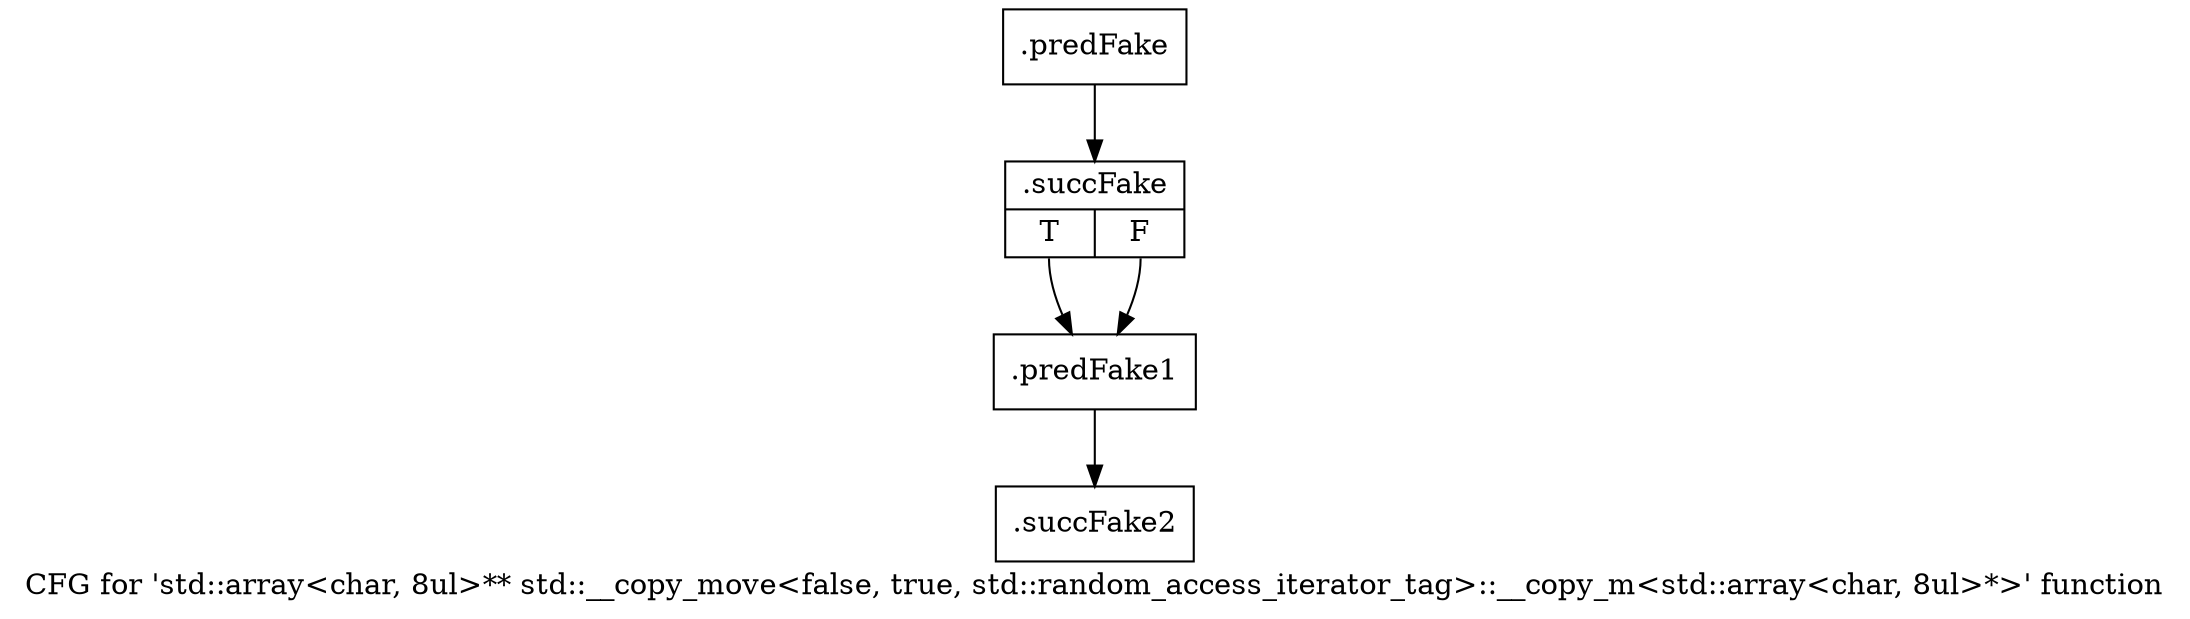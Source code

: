 digraph "CFG for 'std::array\<char, 8ul\>** std::__copy_move\<false, true, std::random_access_iterator_tag\>::__copy_m\<std::array\<char, 8ul\>*\>' function" {
	label="CFG for 'std::array\<char, 8ul\>** std::__copy_move\<false, true, std::random_access_iterator_tag\>::__copy_m\<std::array\<char, 8ul\>*\>' function";

	Node0x5bcc7b0 [shape=record,filename="",linenumber="",label="{.predFake}"];
	Node0x5bcc7b0 -> Node0x61349d0[ callList="" memoryops="" filename="/mnt/xilinx/Vitis_HLS/2021.2/tps/lnx64/gcc-6.2.0/lib/gcc/x86_64-pc-linux-gnu/6.2.0/../../../../include/c++/6.2.0/bits/stl_algobase.h" execusionnum="0"];
	Node0x61349d0 [shape=record,filename="/mnt/xilinx/Vitis_HLS/2021.2/tps/lnx64/gcc-6.2.0/lib/gcc/x86_64-pc-linux-gnu/6.2.0/../../../../include/c++/6.2.0/bits/stl_algobase.h",linenumber="367",label="{.succFake|{<s0>T|<s1>F}}"];
	Node0x61349d0:s0 -> Node0x5bcd8d0[ callList="" memoryops="" filename="/mnt/xilinx/Vitis_HLS/2021.2/tps/lnx64/gcc-6.2.0/lib/gcc/x86_64-pc-linux-gnu/6.2.0/../../../../include/c++/6.2.0/bits/stl_algobase.h" execusionnum="0"];
	Node0x61349d0:s1 -> Node0x5bcd8d0;
	Node0x5bcd8d0 [shape=record,filename="/mnt/xilinx/Vitis_HLS/2021.2/tps/lnx64/gcc-6.2.0/lib/gcc/x86_64-pc-linux-gnu/6.2.0/../../../../include/c++/6.2.0/bits/stl_algobase.h",linenumber="369",label="{.predFake1}"];
	Node0x5bcd8d0 -> Node0x6134b30[ callList="" memoryops="" filename="/mnt/xilinx/Vitis_HLS/2021.2/tps/lnx64/gcc-6.2.0/lib/gcc/x86_64-pc-linux-gnu/6.2.0/../../../../include/c++/6.2.0/bits/stl_algobase.h" execusionnum="0"];
	Node0x6134b30 [shape=record,filename="/mnt/xilinx/Vitis_HLS/2021.2/tps/lnx64/gcc-6.2.0/lib/gcc/x86_64-pc-linux-gnu/6.2.0/../../../../include/c++/6.2.0/bits/stl_algobase.h",linenumber="369",label="{.succFake2}"];
}
